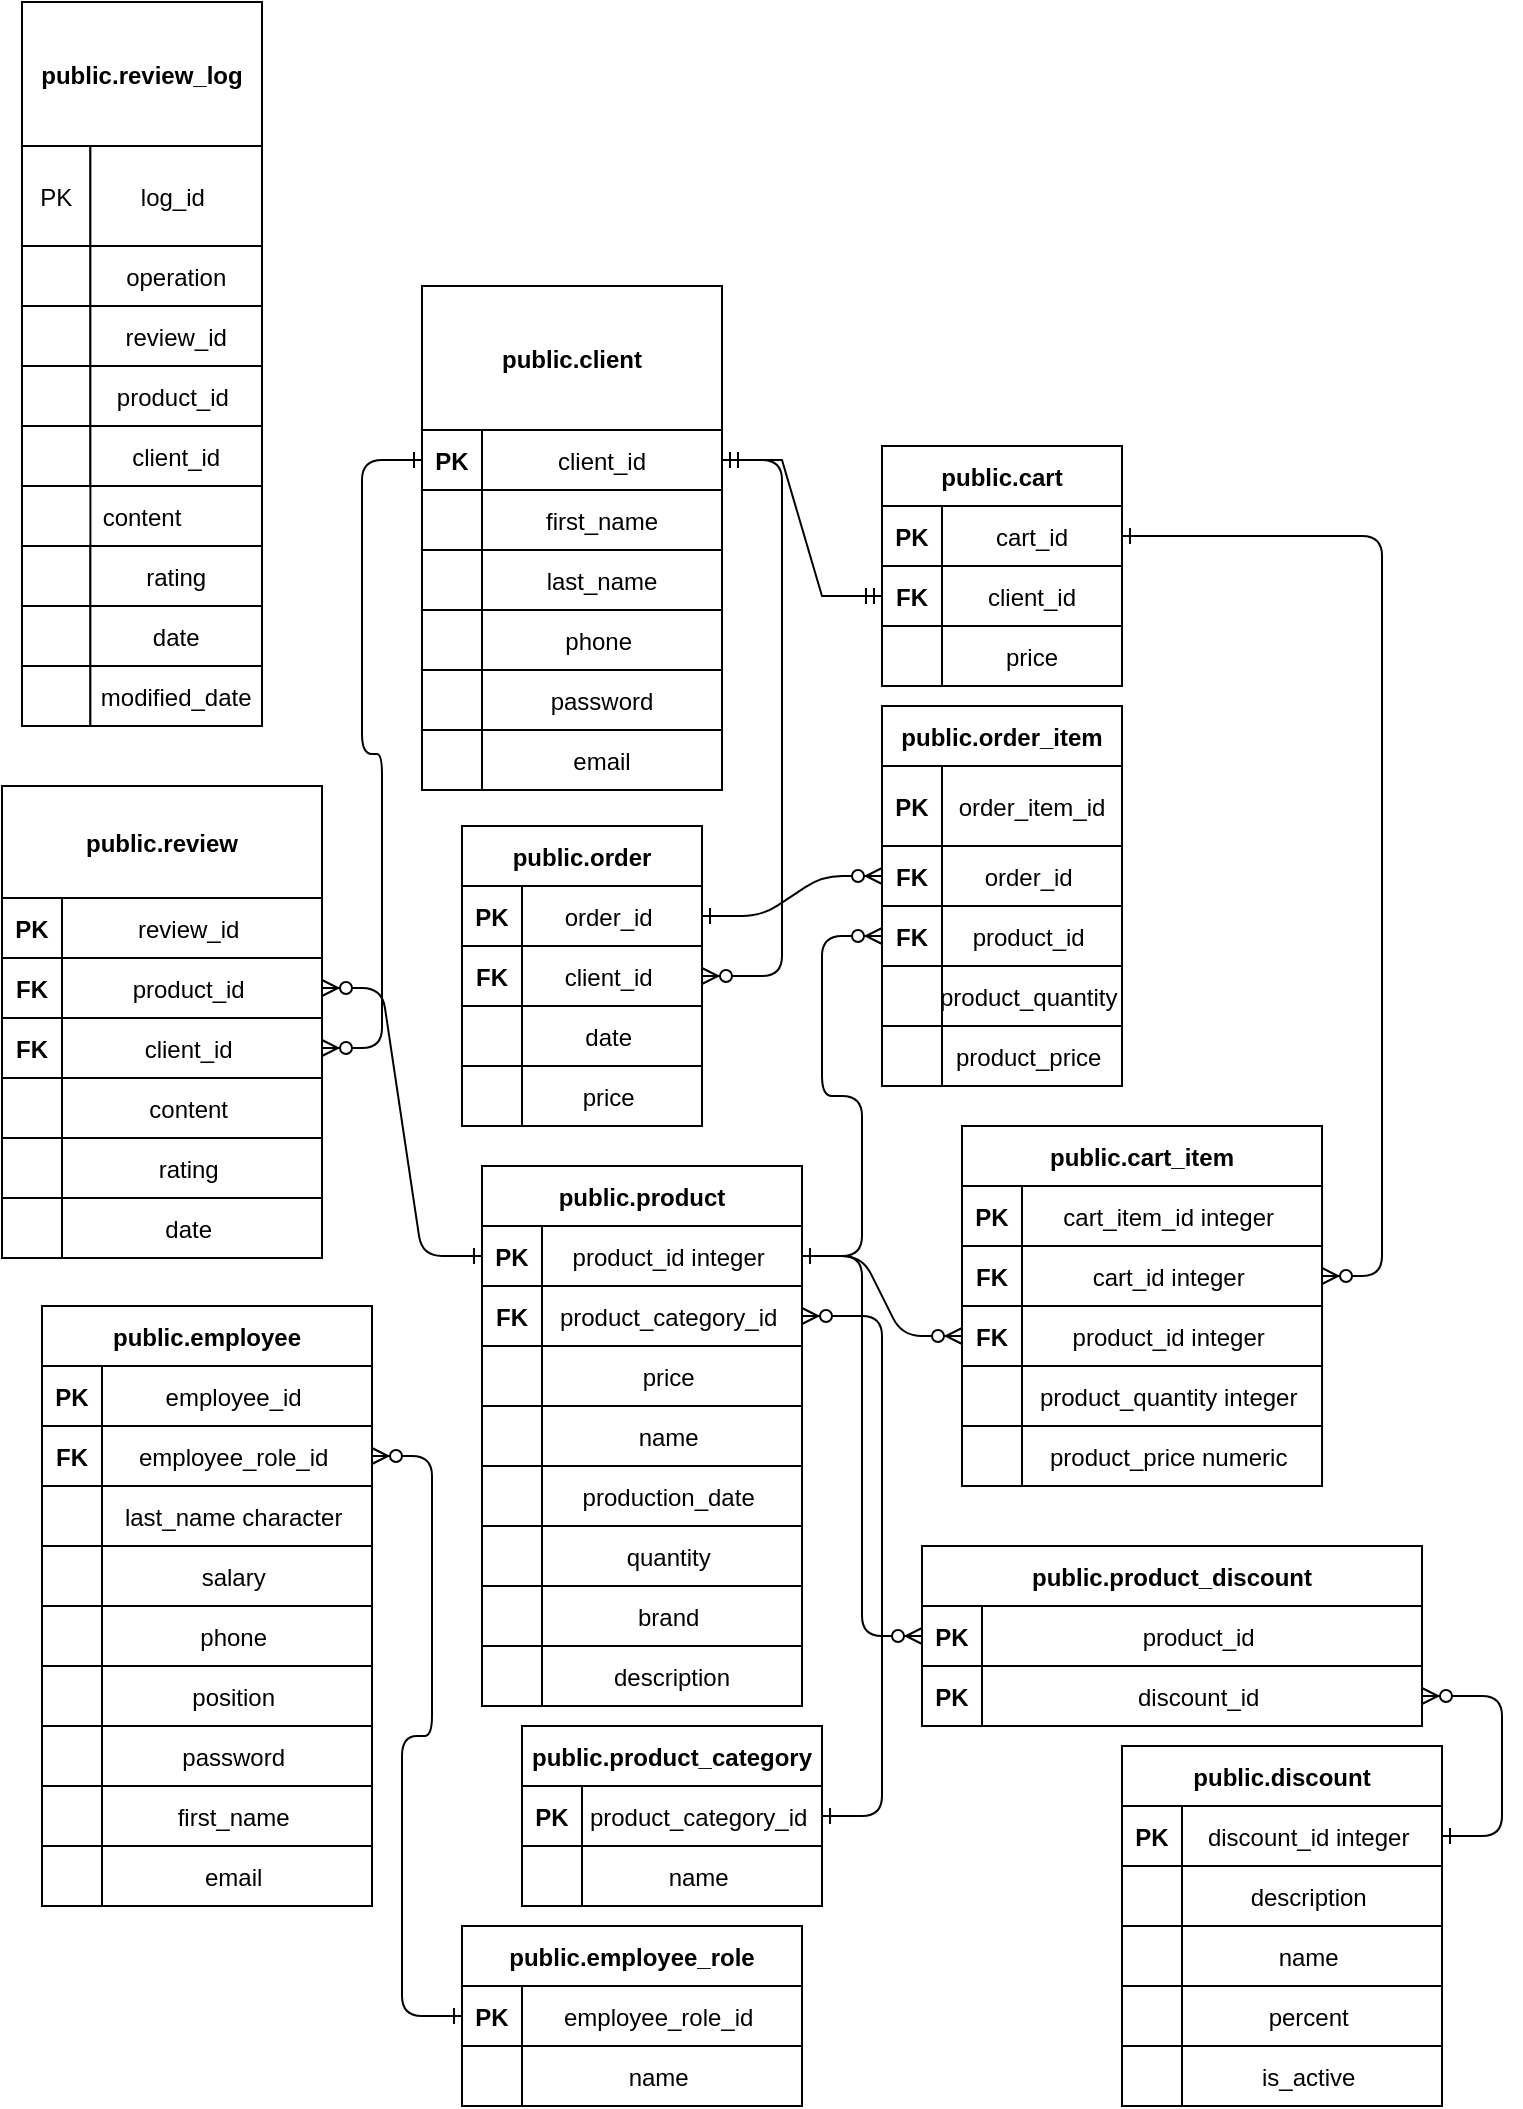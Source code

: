 <mxfile version="25.0.1">
  <diagram id="R2lEEEUBdFMjLlhIrx00" name="Page-1">
    <mxGraphModel dx="1290" dy="629" grid="1" gridSize="10" guides="1" tooltips="1" connect="1" arrows="1" fold="1" page="1" pageScale="1" pageWidth="850" pageHeight="1100" math="0" shadow="0" extFonts="Permanent Marker^https://fonts.googleapis.com/css?family=Permanent+Marker">
      <root>
        <mxCell id="0" />
        <mxCell id="1" parent="0" />
        <mxCell id="public.cart" value="public.cart" style="shape=table;startSize=30;container=1;collapsible=1;childLayout=tableLayout;fixedRows=1;rowLines=0;fontStyle=1;align=center;resizeLast=1;" parent="1" vertex="1">
          <mxGeometry x="1000" y="360" width="120" height="120" as="geometry" />
        </mxCell>
        <mxCell id="public.cart.1" value="0" style="shape=partialRectangle;collapsible=0;dropTarget=0;pointerEvents=0;fillColor=none;points=[[0,0.5],[1,0.5]];portConstraint=eastwest;top=0;left=0;right=0;bottom=1;" parent="public.cart" vertex="1">
          <mxGeometry y="30" width="120" height="30" as="geometry" />
        </mxCell>
        <mxCell id="bf57038d-33cf-a19b-9d44-ea3351a5f53d" value="PK" style="shape=partialRectangle;overflow=hidden;connectable=0;fillColor=none;top=0;left=0;bottom=0;right=0;fontStyle=1;" parent="public.cart.1" vertex="1">
          <mxGeometry width="30" height="30" as="geometry">
            <mxRectangle width="30" height="30" as="alternateBounds" />
          </mxGeometry>
        </mxCell>
        <mxCell id="498ad664-ac95-0472-8ac2-09fa7c4ec262" value="cart_id" style="" parent="public.cart.1" vertex="1">
          <mxGeometry x="30" width="90" height="30" as="geometry">
            <mxRectangle width="90" height="30" as="alternateBounds" />
          </mxGeometry>
        </mxCell>
        <mxCell id="public.cart.2" value="30" style="shape=partialRectangle;collapsible=0;dropTarget=0;pointerEvents=0;fillColor=none;points=[[0,0.5],[1,0.5]];portConstraint=eastwest;top=0;left=0;right=0;bottom=1;" parent="public.cart" vertex="1">
          <mxGeometry y="60" width="120" height="30" as="geometry" />
        </mxCell>
        <mxCell id="ba661cb4-fbc4-4fd0-d4c5-85d83c179bef" value="FK" style="shape=partialRectangle;overflow=hidden;connectable=0;fillColor=none;top=0;left=0;bottom=0;right=0;fontStyle=1;" parent="public.cart.2" vertex="1">
          <mxGeometry width="30" height="30" as="geometry">
            <mxRectangle width="30" height="30" as="alternateBounds" />
          </mxGeometry>
        </mxCell>
        <mxCell id="757bdfb7-4226-4ee2-c3d8-37f7dd76b056" value="client_id" style="" parent="public.cart.2" vertex="1">
          <mxGeometry x="30" width="90" height="30" as="geometry">
            <mxRectangle width="90" height="30" as="alternateBounds" />
          </mxGeometry>
        </mxCell>
        <mxCell id="public.cart.3" value="60" style="shape=partialRectangle;collapsible=0;dropTarget=0;pointerEvents=0;fillColor=none;points=[[0,0.5],[1,0.5]];portConstraint=eastwest;top=0;left=0;right=0;bottom=1;" parent="public.cart" vertex="1">
          <mxGeometry y="90" width="120" height="30" as="geometry" />
        </mxCell>
        <mxCell id="285d6ce8-352e-7f33-fdd1-7f2824055fc1" value="" style="shape=partialRectangle;overflow=hidden;connectable=0;fillColor=none;top=0;left=0;bottom=0;right=0;fontStyle=1;" parent="public.cart.3" vertex="1">
          <mxGeometry width="30" height="30" as="geometry">
            <mxRectangle width="30" height="30" as="alternateBounds" />
          </mxGeometry>
        </mxCell>
        <mxCell id="b2781154-0942-c64d-4cf8-3e0ec46c0f2d" value="price" style="" parent="public.cart.3" vertex="1">
          <mxGeometry x="30" width="90" height="30" as="geometry">
            <mxRectangle width="90" height="30" as="alternateBounds" />
          </mxGeometry>
        </mxCell>
        <mxCell id="public.cart_item" value="public.cart_item" style="shape=table;startSize=30;container=1;collapsible=1;childLayout=tableLayout;fixedRows=1;rowLines=0;fontStyle=1;align=center;resizeLast=1;" parent="1" vertex="1">
          <mxGeometry x="1040" y="700" width="180.01" height="180" as="geometry" />
        </mxCell>
        <mxCell id="public.cart_item.1" value="0" style="shape=partialRectangle;collapsible=0;dropTarget=0;pointerEvents=0;fillColor=none;points=[[0,0.5],[1,0.5]];portConstraint=eastwest;top=0;left=0;right=0;bottom=1;" parent="public.cart_item" vertex="1">
          <mxGeometry y="30" width="180.01" height="30" as="geometry" />
        </mxCell>
        <mxCell id="3e524775-b62c-7d78-3fc7-d1bd926e9e8d" value="PK" style="shape=partialRectangle;overflow=hidden;connectable=0;fillColor=none;top=0;left=0;bottom=0;right=0;fontStyle=1;" parent="public.cart_item.1" vertex="1">
          <mxGeometry width="30" height="30" as="geometry">
            <mxRectangle width="30" height="30" as="alternateBounds" />
          </mxGeometry>
        </mxCell>
        <mxCell id="4f1f4632-f7a6-c82b-b12e-ebb635b830b6" value="cart_item_id integer " style="" parent="public.cart_item.1" vertex="1">
          <mxGeometry x="30" width="150.01" height="30" as="geometry">
            <mxRectangle width="150.01" height="30" as="alternateBounds" />
          </mxGeometry>
        </mxCell>
        <mxCell id="public.cart_item.2" value="30" style="shape=partialRectangle;collapsible=0;dropTarget=0;pointerEvents=0;fillColor=none;points=[[0,0.5],[1,0.5]];portConstraint=eastwest;top=0;left=0;right=0;bottom=1;" parent="public.cart_item" vertex="1">
          <mxGeometry y="60" width="180.01" height="30" as="geometry" />
        </mxCell>
        <mxCell id="e22417d3-51b4-9ae8-bb1a-0d17b4bf29c5" value="FK" style="shape=partialRectangle;overflow=hidden;connectable=0;fillColor=none;top=0;left=0;bottom=0;right=0;fontStyle=1;" parent="public.cart_item.2" vertex="1">
          <mxGeometry width="30" height="30" as="geometry">
            <mxRectangle width="30" height="30" as="alternateBounds" />
          </mxGeometry>
        </mxCell>
        <mxCell id="232d267e-79ba-ac15-89dd-1379661eff4e" value="cart_id integer " style="" parent="public.cart_item.2" vertex="1">
          <mxGeometry x="30" width="150.01" height="30" as="geometry">
            <mxRectangle width="150.01" height="30" as="alternateBounds" />
          </mxGeometry>
        </mxCell>
        <mxCell id="public.cart_item.3" value="60" style="shape=partialRectangle;collapsible=0;dropTarget=0;pointerEvents=0;fillColor=none;points=[[0,0.5],[1,0.5]];portConstraint=eastwest;top=0;left=0;right=0;bottom=1;" parent="public.cart_item" vertex="1">
          <mxGeometry y="90" width="180.01" height="30" as="geometry" />
        </mxCell>
        <mxCell id="4cbd78a2-aa5f-b5da-6d7b-4c51aaed292c" value="FK" style="shape=partialRectangle;overflow=hidden;connectable=0;fillColor=none;top=0;left=0;bottom=0;right=0;fontStyle=1;" parent="public.cart_item.3" vertex="1">
          <mxGeometry width="30" height="30" as="geometry">
            <mxRectangle width="30" height="30" as="alternateBounds" />
          </mxGeometry>
        </mxCell>
        <mxCell id="4659f86a-2955-198b-6cf2-b4b01ca28c4e" value="product_id integer " style="" parent="public.cart_item.3" vertex="1">
          <mxGeometry x="30" width="150.01" height="30" as="geometry">
            <mxRectangle width="150.01" height="30" as="alternateBounds" />
          </mxGeometry>
        </mxCell>
        <mxCell id="public.cart_item.4" value="90" style="shape=partialRectangle;collapsible=0;dropTarget=0;pointerEvents=0;fillColor=none;points=[[0,0.5],[1,0.5]];portConstraint=eastwest;top=0;left=0;right=0;bottom=1;" parent="public.cart_item" vertex="1">
          <mxGeometry y="120" width="180.01" height="30" as="geometry" />
        </mxCell>
        <mxCell id="00982666-2bcf-26a1-096f-2412135354b2" value="" style="shape=partialRectangle;overflow=hidden;connectable=0;fillColor=none;top=0;left=0;bottom=0;right=0;fontStyle=1;" parent="public.cart_item.4" vertex="1">
          <mxGeometry width="30" height="30" as="geometry">
            <mxRectangle width="30" height="30" as="alternateBounds" />
          </mxGeometry>
        </mxCell>
        <mxCell id="83e2a09b-4282-9cdf-2533-1091b4f16c7d" value="product_quantity integer " style="" parent="public.cart_item.4" vertex="1">
          <mxGeometry x="30" width="150.01" height="30" as="geometry">
            <mxRectangle width="150.01" height="30" as="alternateBounds" />
          </mxGeometry>
        </mxCell>
        <mxCell id="public.cart_item.5" value="120" style="shape=partialRectangle;collapsible=0;dropTarget=0;pointerEvents=0;fillColor=none;points=[[0,0.5],[1,0.5]];portConstraint=eastwest;top=0;left=0;right=0;bottom=1;" parent="public.cart_item" vertex="1">
          <mxGeometry y="150" width="180.01" height="30" as="geometry" />
        </mxCell>
        <mxCell id="bdf86f57-0240-c6d8-6577-60a3598bd1cd" value="" style="shape=partialRectangle;overflow=hidden;connectable=0;fillColor=none;top=0;left=0;bottom=0;right=0;fontStyle=1;" parent="public.cart_item.5" vertex="1">
          <mxGeometry width="30" height="30" as="geometry">
            <mxRectangle width="30" height="30" as="alternateBounds" />
          </mxGeometry>
        </mxCell>
        <mxCell id="db58283c-516a-fb9a-85d2-b39043c1b682" value="product_price numeric " style="" parent="public.cart_item.5" vertex="1">
          <mxGeometry x="30" width="150.01" height="30" as="geometry">
            <mxRectangle width="150.01" height="30" as="alternateBounds" />
          </mxGeometry>
        </mxCell>
        <mxCell id="public.client" value="public.client" style="shape=table;startSize=72;container=1;collapsible=1;childLayout=tableLayout;fixedRows=1;rowLines=0;fontStyle=1;align=center;resizeLast=1;" parent="1" vertex="1">
          <mxGeometry x="770" y="280" width="150" height="252" as="geometry" />
        </mxCell>
        <mxCell id="public.client.1" value="0" style="shape=partialRectangle;collapsible=0;dropTarget=0;pointerEvents=0;fillColor=none;points=[[0,0.5],[1,0.5]];portConstraint=eastwest;top=0;left=0;right=0;bottom=1;" parent="public.client" vertex="1">
          <mxGeometry y="72" width="150" height="30" as="geometry" />
        </mxCell>
        <mxCell id="cca76f85-d6a5-900e-3948-b55e4f7d68cc" value="PK" style="shape=partialRectangle;overflow=hidden;connectable=0;fillColor=none;top=0;left=0;bottom=0;right=0;fontStyle=1;" parent="public.client.1" vertex="1">
          <mxGeometry width="30" height="30" as="geometry">
            <mxRectangle width="30" height="30" as="alternateBounds" />
          </mxGeometry>
        </mxCell>
        <mxCell id="89cca741-a77d-c983-8598-9beb140acbee" value="client_id" style="" parent="public.client.1" vertex="1">
          <mxGeometry x="30" width="120" height="30" as="geometry">
            <mxRectangle width="120" height="30" as="alternateBounds" />
          </mxGeometry>
        </mxCell>
        <mxCell id="public.client.2" value="30" style="shape=partialRectangle;collapsible=0;dropTarget=0;pointerEvents=0;fillColor=none;points=[[0,0.5],[1,0.5]];portConstraint=eastwest;top=0;left=0;right=0;bottom=1;" parent="public.client" vertex="1">
          <mxGeometry y="102" width="150" height="30" as="geometry" />
        </mxCell>
        <mxCell id="6bc6216a-1818-332b-46a9-893d58e7a1df" value="" style="shape=partialRectangle;overflow=hidden;connectable=0;fillColor=none;top=0;left=0;bottom=0;right=0;fontStyle=1;" parent="public.client.2" vertex="1">
          <mxGeometry width="30" height="30" as="geometry">
            <mxRectangle width="30" height="30" as="alternateBounds" />
          </mxGeometry>
        </mxCell>
        <mxCell id="06848c58-658a-d38d-e9fa-94006f8d403a" value="first_name" style="" parent="public.client.2" vertex="1">
          <mxGeometry x="30" width="120" height="30" as="geometry">
            <mxRectangle width="120" height="30" as="alternateBounds" />
          </mxGeometry>
        </mxCell>
        <mxCell id="public.client.3" value="60" style="shape=partialRectangle;collapsible=0;dropTarget=0;pointerEvents=0;fillColor=none;points=[[0,0.5],[1,0.5]];portConstraint=eastwest;top=0;left=0;right=0;bottom=1;" parent="public.client" vertex="1">
          <mxGeometry y="132" width="150" height="30" as="geometry" />
        </mxCell>
        <mxCell id="ffe5aa31-e3a5-b2d0-70da-e701c7049227" value="" style="shape=partialRectangle;overflow=hidden;connectable=0;fillColor=none;top=0;left=0;bottom=0;right=0;fontStyle=1;" parent="public.client.3" vertex="1">
          <mxGeometry width="30" height="30" as="geometry">
            <mxRectangle width="30" height="30" as="alternateBounds" />
          </mxGeometry>
        </mxCell>
        <mxCell id="86d2efe6-982e-515a-6861-754b2d5efa03" value="last_name" style="" parent="public.client.3" vertex="1">
          <mxGeometry x="30" width="120" height="30" as="geometry">
            <mxRectangle width="120" height="30" as="alternateBounds" />
          </mxGeometry>
        </mxCell>
        <mxCell id="public.client.4" value="90" style="shape=partialRectangle;collapsible=0;dropTarget=0;pointerEvents=0;fillColor=none;points=[[0,0.5],[1,0.5]];portConstraint=eastwest;top=0;left=0;right=0;bottom=1;" parent="public.client" vertex="1">
          <mxGeometry y="162" width="150" height="30" as="geometry" />
        </mxCell>
        <mxCell id="a15cb7ae-8b5d-e2d9-dfee-a05a7e17fe68" value="" style="shape=partialRectangle;overflow=hidden;connectable=0;fillColor=none;top=0;left=0;bottom=0;right=0;fontStyle=1;" parent="public.client.4" vertex="1">
          <mxGeometry width="30" height="30" as="geometry">
            <mxRectangle width="30" height="30" as="alternateBounds" />
          </mxGeometry>
        </mxCell>
        <mxCell id="fa66e5fd-53e1-2bd4-6604-a03ad1968cc6" value="phone " style="" parent="public.client.4" vertex="1">
          <mxGeometry x="30" width="120" height="30" as="geometry">
            <mxRectangle width="120" height="30" as="alternateBounds" />
          </mxGeometry>
        </mxCell>
        <mxCell id="public.client.5" value="120" style="shape=partialRectangle;collapsible=0;dropTarget=0;pointerEvents=0;fillColor=none;points=[[0,0.5],[1,0.5]];portConstraint=eastwest;top=0;left=0;right=0;bottom=1;" parent="public.client" vertex="1">
          <mxGeometry y="192" width="150" height="30" as="geometry" />
        </mxCell>
        <mxCell id="d4228f72-1541-26b1-207b-e9e1b6a0036c" value="" style="shape=partialRectangle;overflow=hidden;connectable=0;fillColor=none;top=0;left=0;bottom=0;right=0;fontStyle=1;" parent="public.client.5" vertex="1">
          <mxGeometry width="30" height="30" as="geometry">
            <mxRectangle width="30" height="30" as="alternateBounds" />
          </mxGeometry>
        </mxCell>
        <mxCell id="4644241f-dada-c0d8-5ea9-a85beaa1f61d" value="password" style="" parent="public.client.5" vertex="1">
          <mxGeometry x="30" width="120" height="30" as="geometry">
            <mxRectangle width="120" height="30" as="alternateBounds" />
          </mxGeometry>
        </mxCell>
        <mxCell id="public.client.6" value="150" style="shape=partialRectangle;collapsible=0;dropTarget=0;pointerEvents=0;fillColor=none;points=[[0,0.5],[1,0.5]];portConstraint=eastwest;top=0;left=0;right=0;bottom=1;" parent="public.client" vertex="1">
          <mxGeometry y="222" width="150" height="30" as="geometry" />
        </mxCell>
        <mxCell id="f5dd2437-a4eb-94ef-ce73-f2a3c891006e" value="" style="shape=partialRectangle;overflow=hidden;connectable=0;fillColor=none;top=0;left=0;bottom=0;right=0;fontStyle=1;" parent="public.client.6" vertex="1">
          <mxGeometry width="30" height="30" as="geometry">
            <mxRectangle width="30" height="30" as="alternateBounds" />
          </mxGeometry>
        </mxCell>
        <mxCell id="715b543a-fd29-414c-6ed9-cd9549589ba2" value="email" style="" parent="public.client.6" vertex="1">
          <mxGeometry x="30" width="120" height="30" as="geometry">
            <mxRectangle width="120" height="30" as="alternateBounds" />
          </mxGeometry>
        </mxCell>
        <mxCell id="public.discount" value="public.discount" style="shape=table;startSize=30;container=1;collapsible=1;childLayout=tableLayout;fixedRows=1;rowLines=0;fontStyle=1;align=center;resizeLast=1;" parent="1" vertex="1">
          <mxGeometry x="1120" y="1010" width="160" height="180" as="geometry" />
        </mxCell>
        <mxCell id="public.discount.1" value="0" style="shape=partialRectangle;collapsible=0;dropTarget=0;pointerEvents=0;fillColor=none;points=[[0,0.5],[1,0.5]];portConstraint=eastwest;top=0;left=0;right=0;bottom=1;" parent="public.discount" vertex="1">
          <mxGeometry y="30" width="160" height="30" as="geometry" />
        </mxCell>
        <mxCell id="7cb32ef6-32ff-e4a8-6c58-7aaf6a207d23" value="PK" style="shape=partialRectangle;overflow=hidden;connectable=0;fillColor=none;top=0;left=0;bottom=0;right=0;fontStyle=1;" parent="public.discount.1" vertex="1">
          <mxGeometry width="30" height="30" as="geometry">
            <mxRectangle width="30" height="30" as="alternateBounds" />
          </mxGeometry>
        </mxCell>
        <mxCell id="4efdf4da-e16e-f475-c87a-841fb924e06e" value="discount_id integer " style="" parent="public.discount.1" vertex="1">
          <mxGeometry x="30" width="130" height="30" as="geometry">
            <mxRectangle width="130" height="30" as="alternateBounds" />
          </mxGeometry>
        </mxCell>
        <mxCell id="public.discount.2" value="30" style="shape=partialRectangle;collapsible=0;dropTarget=0;pointerEvents=0;fillColor=none;points=[[0,0.5],[1,0.5]];portConstraint=eastwest;top=0;left=0;right=0;bottom=1;" parent="public.discount" vertex="1">
          <mxGeometry y="60" width="160" height="30" as="geometry" />
        </mxCell>
        <mxCell id="2f65a6c1-747f-a19c-4690-2758340c0808" value="" style="shape=partialRectangle;overflow=hidden;connectable=0;fillColor=none;top=0;left=0;bottom=0;right=0;fontStyle=1;" parent="public.discount.2" vertex="1">
          <mxGeometry width="30" height="30" as="geometry">
            <mxRectangle width="30" height="30" as="alternateBounds" />
          </mxGeometry>
        </mxCell>
        <mxCell id="f75b6bb8-45a6-63c3-d9e5-0388d309e095" value="description " style="" parent="public.discount.2" vertex="1">
          <mxGeometry x="30" width="130" height="30" as="geometry">
            <mxRectangle width="130" height="30" as="alternateBounds" />
          </mxGeometry>
        </mxCell>
        <mxCell id="public.discount.3" value="60" style="shape=partialRectangle;collapsible=0;dropTarget=0;pointerEvents=0;fillColor=none;points=[[0,0.5],[1,0.5]];portConstraint=eastwest;top=0;left=0;right=0;bottom=1;" parent="public.discount" vertex="1">
          <mxGeometry y="90" width="160" height="30" as="geometry" />
        </mxCell>
        <mxCell id="8d8cf0d2-a1b8-bb1a-6a57-8f8b12e5d67c" value="" style="shape=partialRectangle;overflow=hidden;connectable=0;fillColor=none;top=0;left=0;bottom=0;right=0;fontStyle=1;" parent="public.discount.3" vertex="1">
          <mxGeometry width="30" height="30" as="geometry">
            <mxRectangle width="30" height="30" as="alternateBounds" />
          </mxGeometry>
        </mxCell>
        <mxCell id="c4bdd223-b0f6-9107-3704-b9a9ab3b4ce0" value="name " style="" parent="public.discount.3" vertex="1">
          <mxGeometry x="30" width="130" height="30" as="geometry">
            <mxRectangle width="130" height="30" as="alternateBounds" />
          </mxGeometry>
        </mxCell>
        <mxCell id="public.discount.4" value="90" style="shape=partialRectangle;collapsible=0;dropTarget=0;pointerEvents=0;fillColor=none;points=[[0,0.5],[1,0.5]];portConstraint=eastwest;top=0;left=0;right=0;bottom=1;" parent="public.discount" vertex="1">
          <mxGeometry y="120" width="160" height="30" as="geometry" />
        </mxCell>
        <mxCell id="6c31d63e-d00e-4d1b-cc39-fc345fe155ed" value="" style="shape=partialRectangle;overflow=hidden;connectable=0;fillColor=none;top=0;left=0;bottom=0;right=0;fontStyle=1;" parent="public.discount.4" vertex="1">
          <mxGeometry width="30" height="30" as="geometry">
            <mxRectangle width="30" height="30" as="alternateBounds" />
          </mxGeometry>
        </mxCell>
        <mxCell id="7ba31db8-2e2e-83dd-9ca7-32d1635db4f8" value="percent " style="" parent="public.discount.4" vertex="1">
          <mxGeometry x="30" width="130" height="30" as="geometry">
            <mxRectangle width="130" height="30" as="alternateBounds" />
          </mxGeometry>
        </mxCell>
        <mxCell id="public.discount.5" value="120" style="shape=partialRectangle;collapsible=0;dropTarget=0;pointerEvents=0;fillColor=none;points=[[0,0.5],[1,0.5]];portConstraint=eastwest;top=0;left=0;right=0;bottom=1;" parent="public.discount" vertex="1">
          <mxGeometry y="150" width="160" height="30" as="geometry" />
        </mxCell>
        <mxCell id="35fa6e53-9037-1534-753b-dd7c259c065c" value="" style="shape=partialRectangle;overflow=hidden;connectable=0;fillColor=none;top=0;left=0;bottom=0;right=0;fontStyle=1;" parent="public.discount.5" vertex="1">
          <mxGeometry width="30" height="30" as="geometry">
            <mxRectangle width="30" height="30" as="alternateBounds" />
          </mxGeometry>
        </mxCell>
        <mxCell id="84b2a3fb-2c17-38f3-d1c0-c280a219e9db" value="is_active " style="" parent="public.discount.5" vertex="1">
          <mxGeometry x="30" width="130" height="30" as="geometry">
            <mxRectangle width="130" height="30" as="alternateBounds" />
          </mxGeometry>
        </mxCell>
        <mxCell id="public.employee" value="public.employee" style="shape=table;startSize=30;container=1;collapsible=1;childLayout=tableLayout;fixedRows=1;rowLines=0;fontStyle=1;align=center;resizeLast=1;" parent="1" vertex="1">
          <mxGeometry x="580" y="790" width="165" height="300" as="geometry" />
        </mxCell>
        <mxCell id="public.employee.1" value="0" style="shape=partialRectangle;collapsible=0;dropTarget=0;pointerEvents=0;fillColor=none;points=[[0,0.5],[1,0.5]];portConstraint=eastwest;top=0;left=0;right=0;bottom=1;" parent="public.employee" vertex="1">
          <mxGeometry y="30" width="165" height="30" as="geometry" />
        </mxCell>
        <mxCell id="858c41d1-e157-5eaf-2593-0f90bf880b73" value="PK" style="shape=partialRectangle;overflow=hidden;connectable=0;fillColor=none;top=0;left=0;bottom=0;right=0;fontStyle=1;" parent="public.employee.1" vertex="1">
          <mxGeometry width="30" height="30" as="geometry">
            <mxRectangle width="30" height="30" as="alternateBounds" />
          </mxGeometry>
        </mxCell>
        <mxCell id="16307c8e-de6d-7e75-ad14-b7c4743655b1" value="employee_id " style="" parent="public.employee.1" vertex="1">
          <mxGeometry x="30" width="135" height="30" as="geometry">
            <mxRectangle width="135" height="30" as="alternateBounds" />
          </mxGeometry>
        </mxCell>
        <mxCell id="public.employee.2" value="30" style="shape=partialRectangle;collapsible=0;dropTarget=0;pointerEvents=0;fillColor=none;points=[[0,0.5],[1,0.5]];portConstraint=eastwest;top=0;left=0;right=0;bottom=1;" parent="public.employee" vertex="1">
          <mxGeometry y="60" width="165" height="30" as="geometry" />
        </mxCell>
        <mxCell id="fd353e33-8761-41ea-ad90-0798b3254240" value="FK" style="shape=partialRectangle;overflow=hidden;connectable=0;fillColor=none;top=0;left=0;bottom=0;right=0;fontStyle=1;" parent="public.employee.2" vertex="1">
          <mxGeometry width="30" height="30" as="geometry">
            <mxRectangle width="30" height="30" as="alternateBounds" />
          </mxGeometry>
        </mxCell>
        <mxCell id="e1598b5b-f9d4-f099-31a5-ab2309e8153a" value="employee_role_id " style="" parent="public.employee.2" vertex="1">
          <mxGeometry x="30" width="135" height="30" as="geometry">
            <mxRectangle width="135" height="30" as="alternateBounds" />
          </mxGeometry>
        </mxCell>
        <mxCell id="public.employee.4" value="90" style="shape=partialRectangle;collapsible=0;dropTarget=0;pointerEvents=0;fillColor=none;points=[[0,0.5],[1,0.5]];portConstraint=eastwest;top=0;left=0;right=0;bottom=1;" parent="public.employee" vertex="1">
          <mxGeometry y="90" width="165" height="30" as="geometry" />
        </mxCell>
        <mxCell id="22ecd119-8c2c-387f-75f7-a14fa6e64e18" value="" style="shape=partialRectangle;overflow=hidden;connectable=0;fillColor=none;top=0;left=0;bottom=0;right=0;fontStyle=1;" parent="public.employee.4" vertex="1">
          <mxGeometry width="30" height="30" as="geometry">
            <mxRectangle width="30" height="30" as="alternateBounds" />
          </mxGeometry>
        </mxCell>
        <mxCell id="e3dfe79c-1a15-36d5-2e41-e2a6f60c72ff" value="last_name character " style="" parent="public.employee.4" vertex="1">
          <mxGeometry x="30" width="135" height="30" as="geometry">
            <mxRectangle width="135" height="30" as="alternateBounds" />
          </mxGeometry>
        </mxCell>
        <mxCell id="public.employee.5" value="120" style="shape=partialRectangle;collapsible=0;dropTarget=0;pointerEvents=0;fillColor=none;points=[[0,0.5],[1,0.5]];portConstraint=eastwest;top=0;left=0;right=0;bottom=1;" parent="public.employee" vertex="1">
          <mxGeometry y="120" width="165" height="30" as="geometry" />
        </mxCell>
        <mxCell id="80bc8d67-091d-9e47-8600-1dfe659e0060" value="" style="shape=partialRectangle;overflow=hidden;connectable=0;fillColor=none;top=0;left=0;bottom=0;right=0;fontStyle=1;" parent="public.employee.5" vertex="1">
          <mxGeometry width="30" height="30" as="geometry">
            <mxRectangle width="30" height="30" as="alternateBounds" />
          </mxGeometry>
        </mxCell>
        <mxCell id="ef337b2f-1b3d-dfc9-1fa9-d33afa5c9a2c" value="salary " style="" parent="public.employee.5" vertex="1">
          <mxGeometry x="30" width="135" height="30" as="geometry">
            <mxRectangle width="135" height="30" as="alternateBounds" />
          </mxGeometry>
        </mxCell>
        <mxCell id="public.employee.6" value="150" style="shape=partialRectangle;collapsible=0;dropTarget=0;pointerEvents=0;fillColor=none;points=[[0,0.5],[1,0.5]];portConstraint=eastwest;top=0;left=0;right=0;bottom=1;" parent="public.employee" vertex="1">
          <mxGeometry y="150" width="165" height="30" as="geometry" />
        </mxCell>
        <mxCell id="7e1d2a46-d3ba-3c6b-cfc8-f1992cf1b9dc" value="" style="shape=partialRectangle;overflow=hidden;connectable=0;fillColor=none;top=0;left=0;bottom=0;right=0;fontStyle=1;" parent="public.employee.6" vertex="1">
          <mxGeometry width="30" height="30" as="geometry">
            <mxRectangle width="30" height="30" as="alternateBounds" />
          </mxGeometry>
        </mxCell>
        <mxCell id="dae3c538-b210-c2ab-ffcc-c5c838067c9d" value="phone " style="" parent="public.employee.6" vertex="1">
          <mxGeometry x="30" width="135" height="30" as="geometry">
            <mxRectangle width="135" height="30" as="alternateBounds" />
          </mxGeometry>
        </mxCell>
        <mxCell id="public.employee.7" value="180" style="shape=partialRectangle;collapsible=0;dropTarget=0;pointerEvents=0;fillColor=none;points=[[0,0.5],[1,0.5]];portConstraint=eastwest;top=0;left=0;right=0;bottom=1;" parent="public.employee" vertex="1">
          <mxGeometry y="180" width="165" height="30" as="geometry" />
        </mxCell>
        <mxCell id="f9b93a08-5970-fa96-fc9a-40b05c2429d6" value="" style="shape=partialRectangle;overflow=hidden;connectable=0;fillColor=none;top=0;left=0;bottom=0;right=0;fontStyle=1;" parent="public.employee.7" vertex="1">
          <mxGeometry width="30" height="30" as="geometry">
            <mxRectangle width="30" height="30" as="alternateBounds" />
          </mxGeometry>
        </mxCell>
        <mxCell id="0b6f5b43-9fad-3cf2-651e-b8d8d017a70a" value="position " style="" parent="public.employee.7" vertex="1">
          <mxGeometry x="30" width="135" height="30" as="geometry">
            <mxRectangle width="135" height="30" as="alternateBounds" />
          </mxGeometry>
        </mxCell>
        <mxCell id="public.employee.8" value="210" style="shape=partialRectangle;collapsible=0;dropTarget=0;pointerEvents=0;fillColor=none;points=[[0,0.5],[1,0.5]];portConstraint=eastwest;top=0;left=0;right=0;bottom=1;" parent="public.employee" vertex="1">
          <mxGeometry y="210" width="165" height="30" as="geometry" />
        </mxCell>
        <mxCell id="d2535819-e1ee-4011-99f4-19aaf12ed5d6" value="" style="shape=partialRectangle;overflow=hidden;connectable=0;fillColor=none;top=0;left=0;bottom=0;right=0;fontStyle=1;" parent="public.employee.8" vertex="1">
          <mxGeometry width="30" height="30" as="geometry">
            <mxRectangle width="30" height="30" as="alternateBounds" />
          </mxGeometry>
        </mxCell>
        <mxCell id="62fd47ff-2333-9723-ac91-5f020b4f1021" value="password " style="" parent="public.employee.8" vertex="1">
          <mxGeometry x="30" width="135" height="30" as="geometry">
            <mxRectangle width="135" height="30" as="alternateBounds" />
          </mxGeometry>
        </mxCell>
        <mxCell id="public.employee.3" value="60" style="shape=partialRectangle;collapsible=0;dropTarget=0;pointerEvents=0;fillColor=none;points=[[0,0.5],[1,0.5]];portConstraint=eastwest;top=0;left=0;right=0;bottom=1;" parent="public.employee" vertex="1">
          <mxGeometry y="240" width="165" height="30" as="geometry" />
        </mxCell>
        <mxCell id="12e6c64d-e35d-438d-48a3-ab13caa2e0b7" value="" style="shape=partialRectangle;overflow=hidden;connectable=0;fillColor=none;top=0;left=0;bottom=0;right=0;fontStyle=1;" parent="public.employee.3" vertex="1">
          <mxGeometry width="30" height="30" as="geometry">
            <mxRectangle width="30" height="30" as="alternateBounds" />
          </mxGeometry>
        </mxCell>
        <mxCell id="3c0b91f2-8a56-ca8a-63ab-5ebe1e2cf393" value="first_name " style="" parent="public.employee.3" vertex="1">
          <mxGeometry x="30" width="135" height="30" as="geometry">
            <mxRectangle width="135" height="30" as="alternateBounds" />
          </mxGeometry>
        </mxCell>
        <mxCell id="public.employee.9" value="240" style="shape=partialRectangle;collapsible=0;dropTarget=0;pointerEvents=0;fillColor=none;points=[[0,0.5],[1,0.5]];portConstraint=eastwest;top=0;left=0;right=0;bottom=1;" parent="public.employee" vertex="1">
          <mxGeometry y="270" width="165" height="30" as="geometry" />
        </mxCell>
        <mxCell id="e57ef86b-ac1b-906c-8645-9374d7a1c1de" value="" style="shape=partialRectangle;overflow=hidden;connectable=0;fillColor=none;top=0;left=0;bottom=0;right=0;fontStyle=1;" parent="public.employee.9" vertex="1">
          <mxGeometry width="30" height="30" as="geometry">
            <mxRectangle width="30" height="30" as="alternateBounds" />
          </mxGeometry>
        </mxCell>
        <object label="email " id="5d7658c4-c535-8e05-d3da-c72418b744b3">
          <mxCell style="" parent="public.employee.9" vertex="1">
            <mxGeometry x="30" width="135" height="30" as="geometry">
              <mxRectangle width="135" height="30" as="alternateBounds" />
            </mxGeometry>
          </mxCell>
        </object>
        <mxCell id="public.employee_role" value="public.employee_role" style="shape=table;startSize=30;container=1;collapsible=1;childLayout=tableLayout;fixedRows=1;rowLines=0;fontStyle=1;align=center;resizeLast=1;" parent="1" vertex="1">
          <mxGeometry x="790" y="1100" width="170" height="90" as="geometry" />
        </mxCell>
        <mxCell id="public.employee_role.1" value="0" style="shape=partialRectangle;collapsible=0;dropTarget=0;pointerEvents=0;fillColor=none;points=[[0,0.5],[1,0.5]];portConstraint=eastwest;top=0;left=0;right=0;bottom=1;" parent="public.employee_role" vertex="1">
          <mxGeometry y="30" width="170" height="30" as="geometry" />
        </mxCell>
        <mxCell id="cb473bbe-aebc-c88e-40dd-b046f438ac8d" value="PK" style="shape=partialRectangle;overflow=hidden;connectable=0;fillColor=none;top=0;left=0;bottom=0;right=0;fontStyle=1;" parent="public.employee_role.1" vertex="1">
          <mxGeometry width="30" height="30" as="geometry">
            <mxRectangle width="30" height="30" as="alternateBounds" />
          </mxGeometry>
        </mxCell>
        <mxCell id="c501dd28-7fbf-d606-5b71-a8c7cb8b8384" value="employee_role_id " style="" parent="public.employee_role.1" vertex="1">
          <mxGeometry x="30" width="140" height="30" as="geometry">
            <mxRectangle width="140" height="30" as="alternateBounds" />
          </mxGeometry>
        </mxCell>
        <mxCell id="public.employee_role.2" value="30" style="shape=partialRectangle;collapsible=0;dropTarget=0;pointerEvents=0;fillColor=none;points=[[0,0.5],[1,0.5]];portConstraint=eastwest;top=0;left=0;right=0;bottom=1;" parent="public.employee_role" vertex="1">
          <mxGeometry y="60" width="170" height="30" as="geometry" />
        </mxCell>
        <mxCell id="498f75fa-70ea-f8ec-265f-7f034966303e" value="" style="shape=partialRectangle;overflow=hidden;connectable=0;fillColor=none;top=0;left=0;bottom=0;right=0;fontStyle=1;" parent="public.employee_role.2" vertex="1">
          <mxGeometry width="30" height="30" as="geometry">
            <mxRectangle width="30" height="30" as="alternateBounds" />
          </mxGeometry>
        </mxCell>
        <mxCell id="890fa3c3-bbb1-7fa7-59c7-9e3710e28409" value="name " style="" parent="public.employee_role.2" vertex="1">
          <mxGeometry x="30" width="140" height="30" as="geometry">
            <mxRectangle width="140" height="30" as="alternateBounds" />
          </mxGeometry>
        </mxCell>
        <mxCell id="public.order" value="public.order" style="shape=table;startSize=30;container=1;collapsible=1;childLayout=tableLayout;fixedRows=1;rowLines=0;fontStyle=1;align=center;resizeLast=1;" parent="1" vertex="1">
          <mxGeometry x="790" y="550" width="120" height="150" as="geometry" />
        </mxCell>
        <mxCell id="public.order.1" value="0" style="shape=partialRectangle;collapsible=0;dropTarget=0;pointerEvents=0;fillColor=none;points=[[0,0.5],[1,0.5]];portConstraint=eastwest;top=0;left=0;right=0;bottom=1;" parent="public.order" vertex="1">
          <mxGeometry y="30" width="120" height="30" as="geometry" />
        </mxCell>
        <mxCell id="8d0b7dd8-8297-8394-61cd-f69f5345d4ad" value="PK" style="shape=partialRectangle;overflow=hidden;connectable=0;fillColor=none;top=0;left=0;bottom=0;right=0;fontStyle=1;" parent="public.order.1" vertex="1">
          <mxGeometry width="30" height="30" as="geometry">
            <mxRectangle width="30" height="30" as="alternateBounds" />
          </mxGeometry>
        </mxCell>
        <mxCell id="4200548e-fd73-48ae-0464-061ff521ca18" value="order_id " style="" parent="public.order.1" vertex="1">
          <mxGeometry x="30" width="90" height="30" as="geometry">
            <mxRectangle width="90" height="30" as="alternateBounds" />
          </mxGeometry>
        </mxCell>
        <mxCell id="public.order.2" value="30" style="shape=partialRectangle;collapsible=0;dropTarget=0;pointerEvents=0;fillColor=none;points=[[0,0.5],[1,0.5]];portConstraint=eastwest;top=0;left=0;right=0;bottom=1;" parent="public.order" vertex="1">
          <mxGeometry y="60" width="120" height="30" as="geometry" />
        </mxCell>
        <mxCell id="c73a25fa-9119-b1cf-ce5b-a2147b75ccc8" value="FK" style="shape=partialRectangle;overflow=hidden;connectable=0;fillColor=none;top=0;left=0;bottom=0;right=0;fontStyle=1;" parent="public.order.2" vertex="1">
          <mxGeometry width="30" height="30" as="geometry">
            <mxRectangle width="30" height="30" as="alternateBounds" />
          </mxGeometry>
        </mxCell>
        <mxCell id="f6e2af89-495f-25f9-94f3-80039e308db5" value="client_id " style="" parent="public.order.2" vertex="1">
          <mxGeometry x="30" width="90" height="30" as="geometry">
            <mxRectangle width="90" height="30" as="alternateBounds" />
          </mxGeometry>
        </mxCell>
        <mxCell id="public.order.3" value="60" style="shape=partialRectangle;collapsible=0;dropTarget=0;pointerEvents=0;fillColor=none;points=[[0,0.5],[1,0.5]];portConstraint=eastwest;top=0;left=0;right=0;bottom=1;" parent="public.order" vertex="1">
          <mxGeometry y="90" width="120" height="30" as="geometry" />
        </mxCell>
        <mxCell id="fc20e9b7-88a8-5abf-6d0f-f68050cf6d64" value="" style="shape=partialRectangle;overflow=hidden;connectable=0;fillColor=none;top=0;left=0;bottom=0;right=0;fontStyle=1;" parent="public.order.3" vertex="1">
          <mxGeometry width="30" height="30" as="geometry">
            <mxRectangle width="30" height="30" as="alternateBounds" />
          </mxGeometry>
        </mxCell>
        <mxCell id="f11cd250-9a90-da36-a292-d62ab4238d38" value="date " style="" parent="public.order.3" vertex="1">
          <mxGeometry x="30" width="90" height="30" as="geometry">
            <mxRectangle width="90" height="30" as="alternateBounds" />
          </mxGeometry>
        </mxCell>
        <mxCell id="public.order.4" value="90" style="shape=partialRectangle;collapsible=0;dropTarget=0;pointerEvents=0;fillColor=none;points=[[0,0.5],[1,0.5]];portConstraint=eastwest;top=0;left=0;right=0;bottom=1;" parent="public.order" vertex="1">
          <mxGeometry y="120" width="120" height="30" as="geometry" />
        </mxCell>
        <mxCell id="69fb788d-a3d2-2793-28a0-f442a34136b2" value="" style="shape=partialRectangle;overflow=hidden;connectable=0;fillColor=none;top=0;left=0;bottom=0;right=0;fontStyle=1;" parent="public.order.4" vertex="1">
          <mxGeometry width="30" height="30" as="geometry">
            <mxRectangle width="30" height="30" as="alternateBounds" />
          </mxGeometry>
        </mxCell>
        <mxCell id="c0d86a66-fb3c-7823-96f4-f3f454ab24b0" value="price " style="" parent="public.order.4" vertex="1">
          <mxGeometry x="30" width="90" height="30" as="geometry">
            <mxRectangle width="90" height="30" as="alternateBounds" />
          </mxGeometry>
        </mxCell>
        <mxCell id="public.order_item" value="public.order_item" style="shape=table;startSize=30;container=1;collapsible=1;childLayout=tableLayout;fixedRows=1;rowLines=0;fontStyle=1;align=center;resizeLast=1;" parent="1" vertex="1">
          <mxGeometry x="1000" y="490" width="120" height="190.02" as="geometry" />
        </mxCell>
        <mxCell id="public.order_item.1" value="0" style="shape=partialRectangle;collapsible=0;dropTarget=0;pointerEvents=0;fillColor=none;points=[[0,0.5],[1,0.5]];portConstraint=eastwest;top=0;left=0;right=0;bottom=1;" parent="public.order_item" vertex="1">
          <mxGeometry y="30" width="120" height="40" as="geometry" />
        </mxCell>
        <mxCell id="09a1e162-dfc8-4ebc-c6f5-7b16b651cf2f" value="PK" style="shape=partialRectangle;overflow=hidden;connectable=0;fillColor=none;top=0;left=0;bottom=0;right=0;fontStyle=1;" parent="public.order_item.1" vertex="1">
          <mxGeometry width="30" height="40" as="geometry">
            <mxRectangle width="30" height="40" as="alternateBounds" />
          </mxGeometry>
        </mxCell>
        <mxCell id="f6f0ea92-0ca7-679d-8459-19c5305ea954" value="order_item_id" style="" parent="public.order_item.1" vertex="1">
          <mxGeometry x="30" width="90" height="40" as="geometry">
            <mxRectangle width="90" height="40" as="alternateBounds" />
          </mxGeometry>
        </mxCell>
        <mxCell id="public.order_item.2" value="30" style="shape=partialRectangle;collapsible=0;dropTarget=0;pointerEvents=0;fillColor=none;points=[[0,0.5],[1,0.5]];portConstraint=eastwest;top=0;left=0;right=0;bottom=1;" parent="public.order_item" vertex="1">
          <mxGeometry y="70" width="120" height="30" as="geometry" />
        </mxCell>
        <mxCell id="b530267e-b989-a114-c0a2-0941253268e5" value="FK" style="shape=partialRectangle;overflow=hidden;connectable=0;fillColor=none;top=0;left=0;bottom=0;right=0;fontStyle=1;" parent="public.order_item.2" vertex="1">
          <mxGeometry width="30" height="30" as="geometry">
            <mxRectangle width="30" height="30" as="alternateBounds" />
          </mxGeometry>
        </mxCell>
        <mxCell id="c4e2367b-384a-2654-8f92-8e82678455f8" value="order_id " style="" parent="public.order_item.2" vertex="1">
          <mxGeometry x="30" width="90" height="30" as="geometry">
            <mxRectangle width="90" height="30" as="alternateBounds" />
          </mxGeometry>
        </mxCell>
        <mxCell id="public.order_item.3" value="60" style="shape=partialRectangle;collapsible=0;dropTarget=0;pointerEvents=0;fillColor=none;points=[[0,0.5],[1,0.5]];portConstraint=eastwest;top=0;left=0;right=0;bottom=1;" parent="public.order_item" vertex="1">
          <mxGeometry y="100" width="120" height="30" as="geometry" />
        </mxCell>
        <mxCell id="6f0a52b1-03b8-68b9-f02a-5777c36824ab" value="FK" style="shape=partialRectangle;overflow=hidden;connectable=0;fillColor=none;top=0;left=0;bottom=0;right=0;fontStyle=1;" parent="public.order_item.3" vertex="1">
          <mxGeometry width="30" height="30" as="geometry">
            <mxRectangle width="30" height="30" as="alternateBounds" />
          </mxGeometry>
        </mxCell>
        <mxCell id="cad9ef57-7eb0-0544-eb1b-1a28daff8f7c" value="product_id " style="" parent="public.order_item.3" vertex="1">
          <mxGeometry x="30" width="90" height="30" as="geometry">
            <mxRectangle width="90" height="30" as="alternateBounds" />
          </mxGeometry>
        </mxCell>
        <mxCell id="public.order_item.4" value="90" style="shape=partialRectangle;collapsible=0;dropTarget=0;pointerEvents=0;fillColor=none;points=[[0,0.5],[1,0.5]];portConstraint=eastwest;top=0;left=0;right=0;bottom=1;" parent="public.order_item" vertex="1">
          <mxGeometry y="130" width="120" height="30" as="geometry" />
        </mxCell>
        <mxCell id="0acf75ab-ed7b-8ba7-731a-fe39ae8bd732" value="" style="shape=partialRectangle;overflow=hidden;connectable=0;fillColor=none;top=0;left=0;bottom=0;right=0;fontStyle=1;" parent="public.order_item.4" vertex="1">
          <mxGeometry width="30" height="30" as="geometry">
            <mxRectangle width="30" height="30" as="alternateBounds" />
          </mxGeometry>
        </mxCell>
        <mxCell id="093693e0-5095-d9ce-8a61-0e0fdef52832" value="product_quantity " style="" parent="public.order_item.4" vertex="1">
          <mxGeometry x="30" width="90" height="30" as="geometry">
            <mxRectangle width="90" height="30" as="alternateBounds" />
          </mxGeometry>
        </mxCell>
        <mxCell id="public.order_item.5" value="120" style="shape=partialRectangle;collapsible=0;dropTarget=0;pointerEvents=0;fillColor=none;points=[[0,0.5],[1,0.5]];portConstraint=eastwest;top=0;left=0;right=0;bottom=1;" parent="public.order_item" vertex="1">
          <mxGeometry y="160" width="120" height="30" as="geometry" />
        </mxCell>
        <mxCell id="390f0ba6-2da6-c474-1fb8-18068e9227f5" value="" style="shape=partialRectangle;overflow=hidden;connectable=0;fillColor=none;top=0;left=0;bottom=0;right=0;fontStyle=1;" parent="public.order_item.5" vertex="1">
          <mxGeometry width="30" height="30" as="geometry">
            <mxRectangle width="30" height="30" as="alternateBounds" />
          </mxGeometry>
        </mxCell>
        <mxCell id="f8105e37-7919-1ac3-3d06-0e79aa6abb30" value="product_price " style="" parent="public.order_item.5" vertex="1">
          <mxGeometry x="30" width="90" height="30" as="geometry">
            <mxRectangle width="90" height="30" as="alternateBounds" />
          </mxGeometry>
        </mxCell>
        <mxCell id="public.product" value="public.product" style="shape=table;startSize=30;container=1;collapsible=1;childLayout=tableLayout;fixedRows=1;rowLines=0;fontStyle=1;align=center;resizeLast=1;" parent="1" vertex="1">
          <mxGeometry x="800" y="720" width="160" height="270" as="geometry" />
        </mxCell>
        <mxCell id="public.product.1" value="0" style="shape=partialRectangle;collapsible=0;dropTarget=0;pointerEvents=0;fillColor=none;points=[[0,0.5],[1,0.5]];portConstraint=eastwest;top=0;left=0;right=0;bottom=1;" parent="public.product" vertex="1">
          <mxGeometry y="30" width="160" height="30" as="geometry" />
        </mxCell>
        <mxCell id="188d5e99-dea0-b4a4-70ec-4e8f5044d2bd" value="PK" style="shape=partialRectangle;overflow=hidden;connectable=0;fillColor=none;top=0;left=0;bottom=0;right=0;fontStyle=1;" parent="public.product.1" vertex="1">
          <mxGeometry width="30" height="30" as="geometry">
            <mxRectangle width="30" height="30" as="alternateBounds" />
          </mxGeometry>
        </mxCell>
        <mxCell id="f089610b-6e14-eabc-12bb-38d0be354fd5" value="product_id integer " style="" parent="public.product.1" vertex="1">
          <mxGeometry x="30" width="130" height="30" as="geometry">
            <mxRectangle width="130" height="30" as="alternateBounds" />
          </mxGeometry>
        </mxCell>
        <mxCell id="public.product.2" value="30" style="shape=partialRectangle;collapsible=0;dropTarget=0;pointerEvents=0;fillColor=none;points=[[0,0.5],[1,0.5]];portConstraint=eastwest;top=0;left=0;right=0;bottom=1;" parent="public.product" vertex="1">
          <mxGeometry y="60" width="160" height="30" as="geometry" />
        </mxCell>
        <mxCell id="441ab00c-d0eb-6a35-1db7-cace5e3b0e42" value="FK" style="shape=partialRectangle;overflow=hidden;connectable=0;fillColor=none;top=0;left=0;bottom=0;right=0;fontStyle=1;" parent="public.product.2" vertex="1">
          <mxGeometry width="30" height="30" as="geometry">
            <mxRectangle width="30" height="30" as="alternateBounds" />
          </mxGeometry>
        </mxCell>
        <mxCell id="924c01ac-7213-180a-d202-a11b1382ff4b" value="product_category_id " style="" parent="public.product.2" vertex="1">
          <mxGeometry x="30" width="130" height="30" as="geometry">
            <mxRectangle width="130" height="30" as="alternateBounds" />
          </mxGeometry>
        </mxCell>
        <mxCell id="public.product.3" value="60" style="shape=partialRectangle;collapsible=0;dropTarget=0;pointerEvents=0;fillColor=none;points=[[0,0.5],[1,0.5]];portConstraint=eastwest;top=0;left=0;right=0;bottom=1;" parent="public.product" vertex="1">
          <mxGeometry y="90" width="160" height="30" as="geometry" />
        </mxCell>
        <mxCell id="d6ac4b01-4a2f-51bb-71e7-f6f0b4bb1e29" value="" style="shape=partialRectangle;overflow=hidden;connectable=0;fillColor=none;top=0;left=0;bottom=0;right=0;fontStyle=1;" parent="public.product.3" vertex="1">
          <mxGeometry width="30" height="30" as="geometry">
            <mxRectangle width="30" height="30" as="alternateBounds" />
          </mxGeometry>
        </mxCell>
        <mxCell id="c56fd617-5ae6-5ded-1809-13b89bfa7459" value="price " style="" parent="public.product.3" vertex="1">
          <mxGeometry x="30" width="130" height="30" as="geometry">
            <mxRectangle width="130" height="30" as="alternateBounds" />
          </mxGeometry>
        </mxCell>
        <mxCell id="public.product.4" value="90" style="shape=partialRectangle;collapsible=0;dropTarget=0;pointerEvents=0;fillColor=none;points=[[0,0.5],[1,0.5]];portConstraint=eastwest;top=0;left=0;right=0;bottom=1;" parent="public.product" vertex="1">
          <mxGeometry y="120" width="160" height="30" as="geometry" />
        </mxCell>
        <mxCell id="7f491b8d-9314-ce34-2d8f-a752297265e8" value="" style="shape=partialRectangle;overflow=hidden;connectable=0;fillColor=none;top=0;left=0;bottom=0;right=0;fontStyle=1;" parent="public.product.4" vertex="1">
          <mxGeometry width="30" height="30" as="geometry">
            <mxRectangle width="30" height="30" as="alternateBounds" />
          </mxGeometry>
        </mxCell>
        <mxCell id="d1deb6df-f073-8759-896d-831192f1fd03" value="name " style="" parent="public.product.4" vertex="1">
          <mxGeometry x="30" width="130" height="30" as="geometry">
            <mxRectangle width="130" height="30" as="alternateBounds" />
          </mxGeometry>
        </mxCell>
        <mxCell id="public.product.5" value="120" style="shape=partialRectangle;collapsible=0;dropTarget=0;pointerEvents=0;fillColor=none;points=[[0,0.5],[1,0.5]];portConstraint=eastwest;top=0;left=0;right=0;bottom=1;" parent="public.product" vertex="1">
          <mxGeometry y="150" width="160" height="30" as="geometry" />
        </mxCell>
        <mxCell id="596e7e06-d39f-dd73-c17b-3f866dd9137a" value="" style="shape=partialRectangle;overflow=hidden;connectable=0;fillColor=none;top=0;left=0;bottom=0;right=0;fontStyle=1;" parent="public.product.5" vertex="1">
          <mxGeometry width="30" height="30" as="geometry">
            <mxRectangle width="30" height="30" as="alternateBounds" />
          </mxGeometry>
        </mxCell>
        <mxCell id="45612748-4d38-9b14-34af-7f3c6ed0ef5a" value="production_date " style="" parent="public.product.5" vertex="1">
          <mxGeometry x="30" width="130" height="30" as="geometry">
            <mxRectangle width="130" height="30" as="alternateBounds" />
          </mxGeometry>
        </mxCell>
        <mxCell id="public.product.6" value="150" style="shape=partialRectangle;collapsible=0;dropTarget=0;pointerEvents=0;fillColor=none;points=[[0,0.5],[1,0.5]];portConstraint=eastwest;top=0;left=0;right=0;bottom=1;" parent="public.product" vertex="1">
          <mxGeometry y="180" width="160" height="30" as="geometry" />
        </mxCell>
        <mxCell id="1e7ac23a-9cca-1079-ae54-8155b2b82090" value="" style="shape=partialRectangle;overflow=hidden;connectable=0;fillColor=none;top=0;left=0;bottom=0;right=0;fontStyle=1;" parent="public.product.6" vertex="1">
          <mxGeometry width="30" height="30" as="geometry">
            <mxRectangle width="30" height="30" as="alternateBounds" />
          </mxGeometry>
        </mxCell>
        <mxCell id="88657e4e-5b98-9d54-dcfc-68c28c1ab2dd" value="quantity " style="" parent="public.product.6" vertex="1">
          <mxGeometry x="30" width="130" height="30" as="geometry">
            <mxRectangle width="130" height="30" as="alternateBounds" />
          </mxGeometry>
        </mxCell>
        <mxCell id="public.product.7" value="180" style="shape=partialRectangle;collapsible=0;dropTarget=0;pointerEvents=0;fillColor=none;points=[[0,0.5],[1,0.5]];portConstraint=eastwest;top=0;left=0;right=0;bottom=1;" parent="public.product" vertex="1">
          <mxGeometry y="210" width="160" height="30" as="geometry" />
        </mxCell>
        <mxCell id="bba2bbf5-fbbb-bada-fa1a-9b48938b6f64" value="" style="shape=partialRectangle;overflow=hidden;connectable=0;fillColor=none;top=0;left=0;bottom=0;right=0;fontStyle=1;" parent="public.product.7" vertex="1">
          <mxGeometry width="30" height="30" as="geometry">
            <mxRectangle width="30" height="30" as="alternateBounds" />
          </mxGeometry>
        </mxCell>
        <mxCell id="97c2b5c0-30c6-8603-ef11-f2769a917d45" value="brand " style="" parent="public.product.7" vertex="1">
          <mxGeometry x="30" width="130" height="30" as="geometry">
            <mxRectangle width="130" height="30" as="alternateBounds" />
          </mxGeometry>
        </mxCell>
        <mxCell id="public.product.8" value="210" style="shape=partialRectangle;collapsible=0;dropTarget=0;pointerEvents=0;fillColor=none;points=[[0,0.5],[1,0.5]];portConstraint=eastwest;top=0;left=0;right=0;bottom=1;" parent="public.product" vertex="1">
          <mxGeometry y="240" width="160" height="30" as="geometry" />
        </mxCell>
        <mxCell id="b2ece2e3-0c98-8dd0-20ba-cbfb3240b643" value="" style="shape=partialRectangle;overflow=hidden;connectable=0;fillColor=none;top=0;left=0;bottom=0;right=0;fontStyle=1;" parent="public.product.8" vertex="1">
          <mxGeometry width="30" height="30" as="geometry">
            <mxRectangle width="30" height="30" as="alternateBounds" />
          </mxGeometry>
        </mxCell>
        <mxCell id="d60951c1-a34e-4683-bd9b-387a12619cbf" value="description" style="" parent="public.product.8" vertex="1">
          <mxGeometry x="30" width="130" height="30" as="geometry">
            <mxRectangle width="130" height="30" as="alternateBounds" />
          </mxGeometry>
        </mxCell>
        <mxCell id="public.product_discount" value="public.product_discount" style="shape=table;startSize=30;container=1;collapsible=1;childLayout=tableLayout;fixedRows=1;rowLines=0;fontStyle=1;align=center;resizeLast=1;" parent="1" vertex="1">
          <mxGeometry x="1020.001" y="910.004" width="250" height="90" as="geometry" />
        </mxCell>
        <mxCell id="public.product_discount.1" value="0" style="shape=partialRectangle;collapsible=0;dropTarget=0;pointerEvents=0;fillColor=none;points=[[0,0.5],[1,0.5]];portConstraint=eastwest;top=0;left=0;right=0;bottom=1;" parent="public.product_discount" vertex="1">
          <mxGeometry y="30" width="250" height="30" as="geometry" />
        </mxCell>
        <mxCell id="a3ac1c4f-8318-bde7-80f9-4d9d0b1b0100" value="PK" style="shape=partialRectangle;overflow=hidden;connectable=0;fillColor=none;top=0;left=0;bottom=0;right=0;fontStyle=1;" parent="public.product_discount.1" vertex="1">
          <mxGeometry width="30" height="30" as="geometry">
            <mxRectangle width="30" height="30" as="alternateBounds" />
          </mxGeometry>
        </mxCell>
        <mxCell id="ce06cc65-fba1-e32b-da89-9b6897cea2bf" value="product_id " style="" parent="public.product_discount.1" vertex="1">
          <mxGeometry x="30" width="220" height="30" as="geometry">
            <mxRectangle width="220" height="30" as="alternateBounds" />
          </mxGeometry>
        </mxCell>
        <mxCell id="public.product_discount.2" value="30" style="shape=partialRectangle;collapsible=0;dropTarget=0;pointerEvents=0;fillColor=none;points=[[0,0.5],[1,0.5]];portConstraint=eastwest;top=0;left=0;right=0;bottom=1;" parent="public.product_discount" vertex="1">
          <mxGeometry y="60" width="250" height="30" as="geometry" />
        </mxCell>
        <mxCell id="85a1209f-ea11-b178-5204-8b84a21f3de3" value="PK" style="shape=partialRectangle;overflow=hidden;connectable=0;fillColor=none;top=0;left=0;bottom=0;right=0;fontStyle=1;" parent="public.product_discount.2" vertex="1">
          <mxGeometry width="30" height="30" as="geometry">
            <mxRectangle width="30" height="30" as="alternateBounds" />
          </mxGeometry>
        </mxCell>
        <mxCell id="08976c11-c7ac-66b6-aa3e-ebb6ce81df11" value="discount_id " style="" parent="public.product_discount.2" vertex="1">
          <mxGeometry x="30" width="220" height="30" as="geometry">
            <mxRectangle width="220" height="30" as="alternateBounds" />
          </mxGeometry>
        </mxCell>
        <mxCell id="public.review" value="public.review" style="shape=table;startSize=56;container=1;collapsible=1;childLayout=tableLayout;fixedRows=1;rowLines=0;fontStyle=1;align=center;resizeLast=1;" parent="1" vertex="1">
          <mxGeometry x="560" y="530" width="160" height="236" as="geometry" />
        </mxCell>
        <mxCell id="public.review.1" value="0" style="shape=partialRectangle;collapsible=0;dropTarget=0;pointerEvents=0;fillColor=none;points=[[0,0.5],[1,0.5]];portConstraint=eastwest;top=0;left=0;right=0;bottom=1;" parent="public.review" vertex="1">
          <mxGeometry y="56" width="160" height="30" as="geometry" />
        </mxCell>
        <mxCell id="6325071d-e097-440a-cd24-7de3c92a5d16" value="PK" style="shape=partialRectangle;overflow=hidden;connectable=0;fillColor=none;top=0;left=0;bottom=0;right=0;fontStyle=1;" parent="public.review.1" vertex="1">
          <mxGeometry width="30" height="30" as="geometry">
            <mxRectangle width="30" height="30" as="alternateBounds" />
          </mxGeometry>
        </mxCell>
        <mxCell id="823d0a6c-e9b0-79b3-37f3-bfa993df5711" value="review_id " style="" parent="public.review.1" vertex="1">
          <mxGeometry x="30" width="130" height="30" as="geometry">
            <mxRectangle width="130" height="30" as="alternateBounds" />
          </mxGeometry>
        </mxCell>
        <mxCell id="public.review.2" value="30" style="shape=partialRectangle;collapsible=0;dropTarget=0;pointerEvents=0;fillColor=none;points=[[0,0.5],[1,0.5]];portConstraint=eastwest;top=0;left=0;right=0;bottom=1;" parent="public.review" vertex="1">
          <mxGeometry y="86" width="160" height="30" as="geometry" />
        </mxCell>
        <mxCell id="ca06b73b-a36c-83c2-e369-bc7a7584e114" value="FK" style="shape=partialRectangle;overflow=hidden;connectable=0;fillColor=none;top=0;left=0;bottom=0;right=0;fontStyle=1;" parent="public.review.2" vertex="1">
          <mxGeometry width="30" height="30" as="geometry">
            <mxRectangle width="30" height="30" as="alternateBounds" />
          </mxGeometry>
        </mxCell>
        <mxCell id="1f95ea88-1ca9-f23f-f2e9-826c02158bbc" value="product_id " style="" parent="public.review.2" vertex="1">
          <mxGeometry x="30" width="130" height="30" as="geometry">
            <mxRectangle width="130" height="30" as="alternateBounds" />
          </mxGeometry>
        </mxCell>
        <mxCell id="public.review.3" value="60" style="shape=partialRectangle;collapsible=0;dropTarget=0;pointerEvents=0;fillColor=none;points=[[0,0.5],[1,0.5]];portConstraint=eastwest;top=0;left=0;right=0;bottom=1;" parent="public.review" vertex="1">
          <mxGeometry y="116" width="160" height="30" as="geometry" />
        </mxCell>
        <mxCell id="8f538608-d789-9aa2-7f12-988fbb40578e" value="FK" style="shape=partialRectangle;overflow=hidden;connectable=0;fillColor=none;top=0;left=0;bottom=0;right=0;fontStyle=1;" parent="public.review.3" vertex="1">
          <mxGeometry width="30" height="30" as="geometry">
            <mxRectangle width="30" height="30" as="alternateBounds" />
          </mxGeometry>
        </mxCell>
        <mxCell id="90802994-31cd-1802-ec97-c5ae58fa0ab5" value="client_id " style="" parent="public.review.3" vertex="1">
          <mxGeometry x="30" width="130" height="30" as="geometry">
            <mxRectangle width="130" height="30" as="alternateBounds" />
          </mxGeometry>
        </mxCell>
        <mxCell id="public.review.4" value="90" style="shape=partialRectangle;collapsible=0;dropTarget=0;pointerEvents=0;fillColor=none;points=[[0,0.5],[1,0.5]];portConstraint=eastwest;top=0;left=0;right=0;bottom=1;" parent="public.review" vertex="1">
          <mxGeometry y="146" width="160" height="30" as="geometry" />
        </mxCell>
        <mxCell id="65fb8c89-4f25-4c4a-8206-7eb53ffbe624" value="" style="shape=partialRectangle;overflow=hidden;connectable=0;fillColor=none;top=0;left=0;bottom=0;right=0;fontStyle=1;" parent="public.review.4" vertex="1">
          <mxGeometry width="30" height="30" as="geometry">
            <mxRectangle width="30" height="30" as="alternateBounds" />
          </mxGeometry>
        </mxCell>
        <mxCell id="3be67bba-1ada-bfdb-76c9-85eb6b2eb02b" value="content " style="" parent="public.review.4" vertex="1">
          <mxGeometry x="30" width="130" height="30" as="geometry">
            <mxRectangle width="130" height="30" as="alternateBounds" />
          </mxGeometry>
        </mxCell>
        <mxCell id="public.review.5" value="120" style="shape=partialRectangle;collapsible=0;dropTarget=0;pointerEvents=0;fillColor=none;points=[[0,0.5],[1,0.5]];portConstraint=eastwest;top=0;left=0;right=0;bottom=1;" parent="public.review" vertex="1">
          <mxGeometry y="176" width="160" height="30" as="geometry" />
        </mxCell>
        <mxCell id="6456baca-2cfa-484a-a47b-6c98addaf869" value="" style="shape=partialRectangle;overflow=hidden;connectable=0;fillColor=none;top=0;left=0;bottom=0;right=0;fontStyle=1;" parent="public.review.5" vertex="1">
          <mxGeometry width="30" height="30" as="geometry">
            <mxRectangle width="30" height="30" as="alternateBounds" />
          </mxGeometry>
        </mxCell>
        <mxCell id="ce455183-a1a3-4cef-8944-e5a16ac612fb" value="rating " style="" parent="public.review.5" vertex="1">
          <mxGeometry x="30" width="130" height="30" as="geometry">
            <mxRectangle width="130" height="30" as="alternateBounds" />
          </mxGeometry>
        </mxCell>
        <mxCell id="public.review.6" value="150" style="shape=partialRectangle;collapsible=0;dropTarget=0;pointerEvents=0;fillColor=none;points=[[0,0.5],[1,0.5]];portConstraint=eastwest;top=0;left=0;right=0;bottom=1;" parent="public.review" vertex="1">
          <mxGeometry y="206" width="160" height="30" as="geometry" />
        </mxCell>
        <mxCell id="34500d77-2ad3-6de7-186d-d25d79e49fa2" value="" style="shape=partialRectangle;overflow=hidden;connectable=0;fillColor=none;top=0;left=0;bottom=0;right=0;fontStyle=1;" parent="public.review.6" vertex="1">
          <mxGeometry width="30" height="30" as="geometry">
            <mxRectangle width="30" height="30" as="alternateBounds" />
          </mxGeometry>
        </mxCell>
        <mxCell id="d7208a82-e17c-573c-6069-bcb8c2b63ffb" value="date " style="" parent="public.review.6" vertex="1">
          <mxGeometry x="30" width="130" height="30" as="geometry">
            <mxRectangle width="130" height="30" as="alternateBounds" />
          </mxGeometry>
        </mxCell>
        <mxCell id="7f88d44c-0e6f-9fd0-647b-7af53673f62e" value="" style="edgeStyle=entityRelationEdgeStyle;endArrow=ERzeroToMany;startArrow=ERone;endFill=1;startFill=0;" parent="1" source="public.cart.1" target="public.cart_item.2" edge="1">
          <mxGeometry width="100" height="100" relative="1" as="geometry">
            <mxPoint x="5.8" y="571.903" as="sourcePoint" />
            <mxPoint x="5.8" y="917.953" as="targetPoint" />
            <Array as="points">
              <mxPoint x="1180" y="500" />
              <mxPoint x="1220" y="610" />
              <mxPoint x="1180" y="600" />
            </Array>
          </mxGeometry>
        </mxCell>
        <mxCell id="579c8419-5327-b476-413d-eb0933a75572" value="" style="edgeStyle=entityRelationEdgeStyle;endArrow=ERzeroToMany;startArrow=ERone;endFill=1;startFill=0;" parent="1" source="public.product.1" target="public.cart_item.3" edge="1">
          <mxGeometry width="100" height="100" relative="1" as="geometry">
            <mxPoint x="680.8" y="497.875" as="sourcePoint" />
            <mxPoint x="5.8" y="942.753" as="targetPoint" />
          </mxGeometry>
        </mxCell>
        <mxCell id="6ec4d561-1659-1bb6-e436-e9e84968e859" value="" style="edgeStyle=entityRelationEdgeStyle;endArrow=ERzeroToMany;startArrow=ERone;endFill=1;startFill=0;" parent="1" source="public.employee_role.1" target="public.employee.2" edge="1">
          <mxGeometry width="100" height="100" relative="1" as="geometry">
            <mxPoint x="455.8" y="195.028" as="sourcePoint" />
            <mxPoint x="455.8" y="498.25" as="targetPoint" />
          </mxGeometry>
        </mxCell>
        <mxCell id="decf1c8f-1e95-f6b8-a5de-ef0c0f745e97" value="" style="edgeStyle=entityRelationEdgeStyle;endArrow=ERzeroToMany;startArrow=ERone;endFill=1;startFill=0;" parent="1" source="public.client.1" target="public.order.2" edge="1">
          <mxGeometry width="100" height="100" relative="1" as="geometry">
            <mxPoint x="230.8" y="127.388" as="sourcePoint" />
            <mxPoint x="230.8" y="578.288" as="targetPoint" />
          </mxGeometry>
        </mxCell>
        <mxCell id="95976771-021f-a422-0ac1-4d3fb3fba7e3" value="" style="edgeStyle=entityRelationEdgeStyle;endArrow=ERzeroToMany;startArrow=ERone;endFill=1;startFill=0;" parent="1" source="public.order.1" target="public.order_item.2" edge="1">
          <mxGeometry width="100" height="100" relative="1" as="geometry">
            <mxPoint x="230.8" y="553.488" as="sourcePoint" />
            <mxPoint x="455.8" y="917.953" as="targetPoint" />
          </mxGeometry>
        </mxCell>
        <mxCell id="3e2ce084-0d1a-ac25-41f9-bfa620a51855" value="" style="edgeStyle=entityRelationEdgeStyle;endArrow=ERzeroToMany;startArrow=ERone;endFill=1;startFill=0;" parent="1" source="public.product.1" target="public.order_item.3" edge="1">
          <mxGeometry width="100" height="100" relative="1" as="geometry">
            <mxPoint x="680.8" y="497.875" as="sourcePoint" />
            <mxPoint x="455.8" y="942.753" as="targetPoint" />
          </mxGeometry>
        </mxCell>
        <mxCell id="cf0f3145-d94f-c67b-d1ae-4e4e3b709920" value="" style="edgeStyle=entityRelationEdgeStyle;endArrow=ERzeroToMany;startArrow=ERone;endFill=1;startFill=0;" parent="1" source="public.product_category.1" target="public.product.2" edge="1">
          <mxGeometry width="100" height="100" relative="1" as="geometry">
            <mxPoint x="680.8" y="195.025" as="sourcePoint" />
            <mxPoint x="680.8" y="528.687" as="targetPoint" />
          </mxGeometry>
        </mxCell>
        <mxCell id="c1822f66-f731-0c93-45ba-f53ba8e53f74" value="" style="edgeStyle=entityRelationEdgeStyle;endArrow=ERzeroToMany;startArrow=ERone;endFill=1;startFill=0;" parent="1" source="public.product.1" target="public.product_discount.1" edge="1">
          <mxGeometry width="100" height="100" relative="1" as="geometry">
            <mxPoint x="680.8" y="497.875" as="sourcePoint" />
            <mxPoint x="1079.55" y="930.356" as="targetPoint" />
          </mxGeometry>
        </mxCell>
        <mxCell id="33add291-8175-aaa8-c101-1d92ae9d9b18" value="" style="edgeStyle=entityRelationEdgeStyle;endArrow=ERzeroToMany;startArrow=ERone;endFill=1;startFill=0;" parent="1" source="public.client.1" target="public.review.3" edge="1">
          <mxGeometry width="100" height="100" relative="1" as="geometry">
            <mxPoint x="230.8" y="127.388" as="sourcePoint" />
            <mxPoint x="854.55" y="924.338" as="targetPoint" />
          </mxGeometry>
        </mxCell>
        <mxCell id="0132aab0-11b1-345c-dba3-91ad61b230d2" value="" style="edgeStyle=entityRelationEdgeStyle;endArrow=ERzeroToMany;startArrow=ERone;endFill=1;startFill=0;" parent="1" source="public.product.1" target="public.review.2" edge="1">
          <mxGeometry width="100" height="100" relative="1" as="geometry">
            <mxPoint x="680.8" y="497.875" as="sourcePoint" />
            <mxPoint x="854.55" y="899.537" as="targetPoint" />
          </mxGeometry>
        </mxCell>
        <mxCell id="VqQebJ0HGXR-MDs0Irp4-1" value="" style="edgeStyle=entityRelationEdgeStyle;endArrow=ERzeroToMany;startArrow=ERone;endFill=1;startFill=0;entryX=1;entryY=0.5;entryDx=0;entryDy=0;" parent="1" source="public.discount.1" target="08976c11-c7ac-66b6-aa3e-ebb6ce81df11" edge="1">
          <mxGeometry width="100" height="100" relative="1" as="geometry">
            <mxPoint x="924" y="1868" as="sourcePoint" />
            <mxPoint x="745" y="1542" as="targetPoint" />
          </mxGeometry>
        </mxCell>
        <mxCell id="public.product_category" value="public.product_category" style="shape=table;startSize=30;container=1;collapsible=1;childLayout=tableLayout;fixedRows=1;rowLines=0;fontStyle=1;align=center;resizeLast=1;" parent="1" vertex="1">
          <mxGeometry x="820" y="1000" width="150" height="90" as="geometry" />
        </mxCell>
        <mxCell id="public.product_category.1" value="0" style="shape=partialRectangle;collapsible=0;dropTarget=0;pointerEvents=0;fillColor=none;points=[[0,0.5],[1,0.5]];portConstraint=eastwest;top=0;left=0;right=0;bottom=1;" parent="public.product_category" vertex="1">
          <mxGeometry y="30" width="150" height="30" as="geometry" />
        </mxCell>
        <mxCell id="51972577-c5fe-9786-ce7f-0e6c07eb4b9c" value="PK" style="shape=partialRectangle;overflow=hidden;connectable=0;fillColor=none;top=0;left=0;bottom=0;right=0;fontStyle=1;" parent="public.product_category.1" vertex="1">
          <mxGeometry width="30" height="30" as="geometry">
            <mxRectangle width="30" height="30" as="alternateBounds" />
          </mxGeometry>
        </mxCell>
        <mxCell id="f6f21eb3-f198-789b-9ac8-50471a3fd036" value="product_category_id " style="" parent="public.product_category.1" vertex="1">
          <mxGeometry x="30" width="120" height="30" as="geometry">
            <mxRectangle width="120" height="30" as="alternateBounds" />
          </mxGeometry>
        </mxCell>
        <mxCell id="public.product_category.2" value="30" style="shape=partialRectangle;collapsible=0;dropTarget=0;pointerEvents=0;fillColor=none;points=[[0,0.5],[1,0.5]];portConstraint=eastwest;top=0;left=0;right=0;bottom=1;" parent="public.product_category" vertex="1">
          <mxGeometry y="60" width="150" height="30" as="geometry" />
        </mxCell>
        <mxCell id="1460293f-cbd4-5804-f430-78bb683db76c" value="" style="shape=partialRectangle;overflow=hidden;connectable=0;fillColor=none;top=0;left=0;bottom=0;right=0;fontStyle=1;" parent="public.product_category.2" vertex="1">
          <mxGeometry width="30" height="30" as="geometry">
            <mxRectangle width="30" height="30" as="alternateBounds" />
          </mxGeometry>
        </mxCell>
        <mxCell id="d34ea029-04eb-a6dd-42e2-effbf2fb6121" value="name " style="" parent="public.product_category.2" vertex="1">
          <mxGeometry x="30" width="120" height="30" as="geometry">
            <mxRectangle width="120" height="30" as="alternateBounds" />
          </mxGeometry>
        </mxCell>
        <mxCell id="public.review_log" value="public.review_log" style="shape=table;startSize=72;container=1;collapsible=1;childLayout=tableLayout;fixedRows=1;rowLines=0;fontStyle=1;align=center;resizeLast=1;" parent="1" vertex="1">
          <mxGeometry x="570" y="138" width="120" height="362" as="geometry">
            <mxRectangle x="425" y="220" width="130" height="30" as="alternateBounds" />
          </mxGeometry>
        </mxCell>
        <mxCell id="public.review_log.1" value="0" style="shape=partialRectangle;collapsible=0;dropTarget=0;pointerEvents=0;fillColor=none;points=[[0,0.5],[1,0.5]];portConstraint=eastwest;top=0;left=0;right=0;bottom=1;" parent="public.review_log" vertex="1">
          <mxGeometry y="72" width="120" height="50" as="geometry" />
        </mxCell>
        <mxCell id="b0872fb2-625b-4880-6a56-325d67e7b003" value="PK" style="" parent="public.review_log.1" vertex="1">
          <mxGeometry width="34.2" height="50" as="geometry">
            <mxRectangle width="34.2" height="50" as="alternateBounds" />
          </mxGeometry>
        </mxCell>
        <mxCell id="c7e57857-984f-8556-38d5-a9000a791de3" value="log_id " style="" parent="public.review_log.1" vertex="1">
          <mxGeometry x="34.2" width="85.8" height="50" as="geometry">
            <mxRectangle width="85.8" height="50" as="alternateBounds" />
          </mxGeometry>
        </mxCell>
        <mxCell id="public.review_log.2" value="30" style="shape=partialRectangle;collapsible=0;dropTarget=0;pointerEvents=0;fillColor=none;points=[[0,0.5],[1,0.5]];portConstraint=eastwest;top=0;left=0;right=0;bottom=1;" parent="public.review_log" vertex="1">
          <mxGeometry y="122" width="120" height="30" as="geometry" />
        </mxCell>
        <mxCell id="49fe4fc3-27b0-85f8-dc9f-be3b6a4c7400" value="" style="shape=partialRectangle;overflow=hidden;connectable=0;fillColor=none;top=0;left=0;bottom=0;right=0;fontStyle=1;" parent="public.review_log.2" vertex="1">
          <mxGeometry width="34.2" height="30" as="geometry">
            <mxRectangle width="34.2" height="30" as="alternateBounds" />
          </mxGeometry>
        </mxCell>
        <mxCell id="a0b760bb-53bd-1c2f-e541-0d6607688474" value="operation" style="" parent="public.review_log.2" vertex="1">
          <mxGeometry x="34.2" width="85.8" height="30" as="geometry">
            <mxRectangle width="85.8" height="30" as="alternateBounds" />
          </mxGeometry>
        </mxCell>
        <mxCell id="public.review_log.3" value="60" style="shape=partialRectangle;collapsible=0;dropTarget=0;pointerEvents=0;fillColor=none;points=[[0,0.5],[1,0.5]];portConstraint=eastwest;top=0;left=0;right=0;bottom=1;" parent="public.review_log" vertex="1">
          <mxGeometry y="152" width="120" height="30" as="geometry" />
        </mxCell>
        <mxCell id="3e3a9136-7154-0b8b-dee6-1b30e2cac894" value="" style="shape=partialRectangle;overflow=hidden;connectable=0;fillColor=none;top=0;left=0;bottom=0;right=0;fontStyle=1;" parent="public.review_log.3" vertex="1">
          <mxGeometry width="34.2" height="30" as="geometry">
            <mxRectangle width="34.2" height="30" as="alternateBounds" />
          </mxGeometry>
        </mxCell>
        <mxCell id="a28e2ab6-db2c-5e2a-eb35-5f8b3a637f5c" value="review_id" style="" parent="public.review_log.3" vertex="1">
          <mxGeometry x="34.2" width="85.8" height="30" as="geometry">
            <mxRectangle width="85.8" height="30" as="alternateBounds" />
          </mxGeometry>
        </mxCell>
        <mxCell id="public.review_log.4" value="90" style="shape=partialRectangle;collapsible=0;dropTarget=0;pointerEvents=0;fillColor=none;points=[[0,0.5],[1,0.5]];portConstraint=eastwest;top=0;left=0;right=0;bottom=1;" parent="public.review_log" vertex="1">
          <mxGeometry y="182" width="120" height="30" as="geometry" />
        </mxCell>
        <mxCell id="0ca42882-69b1-f755-cb9d-a7c2d4134c74" value="" style="shape=partialRectangle;overflow=hidden;connectable=0;fillColor=none;top=0;left=0;bottom=0;right=0;fontStyle=1;" parent="public.review_log.4" vertex="1">
          <mxGeometry width="34.2" height="30" as="geometry">
            <mxRectangle width="34.2" height="30" as="alternateBounds" />
          </mxGeometry>
        </mxCell>
        <mxCell id="6990c2bc-faba-3758-b01f-1d5d6405e37b" value="product_id " style="" parent="public.review_log.4" vertex="1">
          <mxGeometry x="34.2" width="85.8" height="30" as="geometry">
            <mxRectangle width="85.8" height="30" as="alternateBounds" />
          </mxGeometry>
        </mxCell>
        <mxCell id="public.review_log.5" value="120" style="shape=partialRectangle;collapsible=0;dropTarget=0;pointerEvents=0;fillColor=none;points=[[0,0.5],[1,0.5]];portConstraint=eastwest;top=0;left=0;right=0;bottom=1;" parent="public.review_log" vertex="1">
          <mxGeometry y="212" width="120" height="30" as="geometry" />
        </mxCell>
        <mxCell id="2a7c4eca-330e-92a5-3850-50d24e5430e8" value="" style="shape=partialRectangle;overflow=hidden;connectable=0;fillColor=none;top=0;left=0;bottom=0;right=0;fontStyle=1;" parent="public.review_log.5" vertex="1">
          <mxGeometry width="34.2" height="30" as="geometry">
            <mxRectangle width="34.2" height="30" as="alternateBounds" />
          </mxGeometry>
        </mxCell>
        <mxCell id="aa28f2d7-25de-2ec0-f120-a7782309425b" value="client_id" style="" parent="public.review_log.5" vertex="1">
          <mxGeometry x="34.2" width="85.8" height="30" as="geometry">
            <mxRectangle width="85.8" height="30" as="alternateBounds" />
          </mxGeometry>
        </mxCell>
        <mxCell id="public.review_log.6" value="150" style="" parent="public.review_log" vertex="1">
          <mxGeometry y="242" width="120" height="30" as="geometry" />
        </mxCell>
        <mxCell id="fa999f79-19b5-d96f-1cd4-488d883279e3" value="content" style="" parent="public.review_log.6" vertex="1">
          <mxGeometry width="120" height="30" as="geometry">
            <mxRectangle width="120" height="30" as="alternateBounds" />
          </mxGeometry>
        </mxCell>
        <mxCell id="public.review_log.7" value="180" style="" parent="public.review_log" vertex="1">
          <mxGeometry y="272" width="120" height="30" as="geometry" />
        </mxCell>
        <mxCell id="3381f01e-acc6-30bb-2099-0ecfcf318174" value="" style="" parent="public.review_log.7" vertex="1">
          <mxGeometry width="34.2" height="30" as="geometry">
            <mxRectangle width="34.2" height="30" as="alternateBounds" />
          </mxGeometry>
        </mxCell>
        <mxCell id="c1292002-f818-be38-ae2d-bb911ace4467" value="rating" style="" parent="public.review_log.7" vertex="1">
          <mxGeometry x="34.2" width="85.8" height="30" as="geometry">
            <mxRectangle width="85.8" height="30" as="alternateBounds" />
          </mxGeometry>
        </mxCell>
        <mxCell id="public.review_log.8" value="210" style="shape=partialRectangle;collapsible=0;dropTarget=0;pointerEvents=0;fillColor=none;points=[[0,0.5],[1,0.5]];portConstraint=eastwest;top=0;left=0;right=0;bottom=1;" parent="public.review_log" vertex="1">
          <mxGeometry y="302" width="120" height="30" as="geometry" />
        </mxCell>
        <mxCell id="c9c8d741-ee9d-f6bd-037f-b53ff8ba778b" value="" style="shape=partialRectangle;overflow=hidden;connectable=0;fillColor=none;top=0;left=0;bottom=0;right=0;fontStyle=1;" parent="public.review_log.8" vertex="1">
          <mxGeometry width="34.2" height="30" as="geometry">
            <mxRectangle width="34.2" height="30" as="alternateBounds" />
          </mxGeometry>
        </mxCell>
        <mxCell id="33ce7239-f80c-74b7-78f8-9290bb74dd4a" value="date" style="" parent="public.review_log.8" vertex="1">
          <mxGeometry x="34.2" width="85.8" height="30" as="geometry">
            <mxRectangle width="85.8" height="30" as="alternateBounds" />
          </mxGeometry>
        </mxCell>
        <mxCell id="public.review_log.9" value="240" style="shape=partialRectangle;collapsible=0;dropTarget=0;pointerEvents=0;fillColor=none;points=[[0,0.5],[1,0.5]];portConstraint=eastwest;top=0;left=0;right=0;bottom=1;" parent="public.review_log" vertex="1">
          <mxGeometry y="332" width="120" height="30" as="geometry" />
        </mxCell>
        <mxCell id="cf1bfc86-3325-5c68-9cb2-72a64a053b3e" value="" style="shape=partialRectangle;overflow=hidden;connectable=0;fillColor=none;top=0;left=0;bottom=0;right=0;fontStyle=1;" parent="public.review_log.9" vertex="1">
          <mxGeometry width="34.2" height="30" as="geometry">
            <mxRectangle width="34.2" height="30" as="alternateBounds" />
          </mxGeometry>
        </mxCell>
        <mxCell id="64d17d15-2a3c-30bc-148a-2006c26f8c20" value="modified_date" style="" parent="public.review_log.9" vertex="1">
          <mxGeometry x="34.2" width="85.8" height="30" as="geometry">
            <mxRectangle width="85.8" height="30" as="alternateBounds" />
          </mxGeometry>
        </mxCell>
        <mxCell id="S_HNDLSC1dzJexO-WJ0w-33" value="" style="" vertex="1" parent="1">
          <mxGeometry x="570" y="380" width="34.2" height="30" as="geometry">
            <mxRectangle width="34.2" height="28" as="alternateBounds" />
          </mxGeometry>
        </mxCell>
        <mxCell id="S_HNDLSC1dzJexO-WJ0w-34" value="" style="edgeStyle=entityRelationEdgeStyle;fontSize=12;html=1;endArrow=ERmandOne;startArrow=ERmandOne;rounded=0;exitX=1;exitY=0.5;exitDx=0;exitDy=0;entryX=0;entryY=0.5;entryDx=0;entryDy=0;" edge="1" parent="1" source="public.client.1" target="public.cart.2">
          <mxGeometry width="100" height="100" relative="1" as="geometry">
            <mxPoint x="970" y="560" as="sourcePoint" />
            <mxPoint x="1070" y="460" as="targetPoint" />
          </mxGeometry>
        </mxCell>
      </root>
    </mxGraphModel>
  </diagram>
</mxfile>
